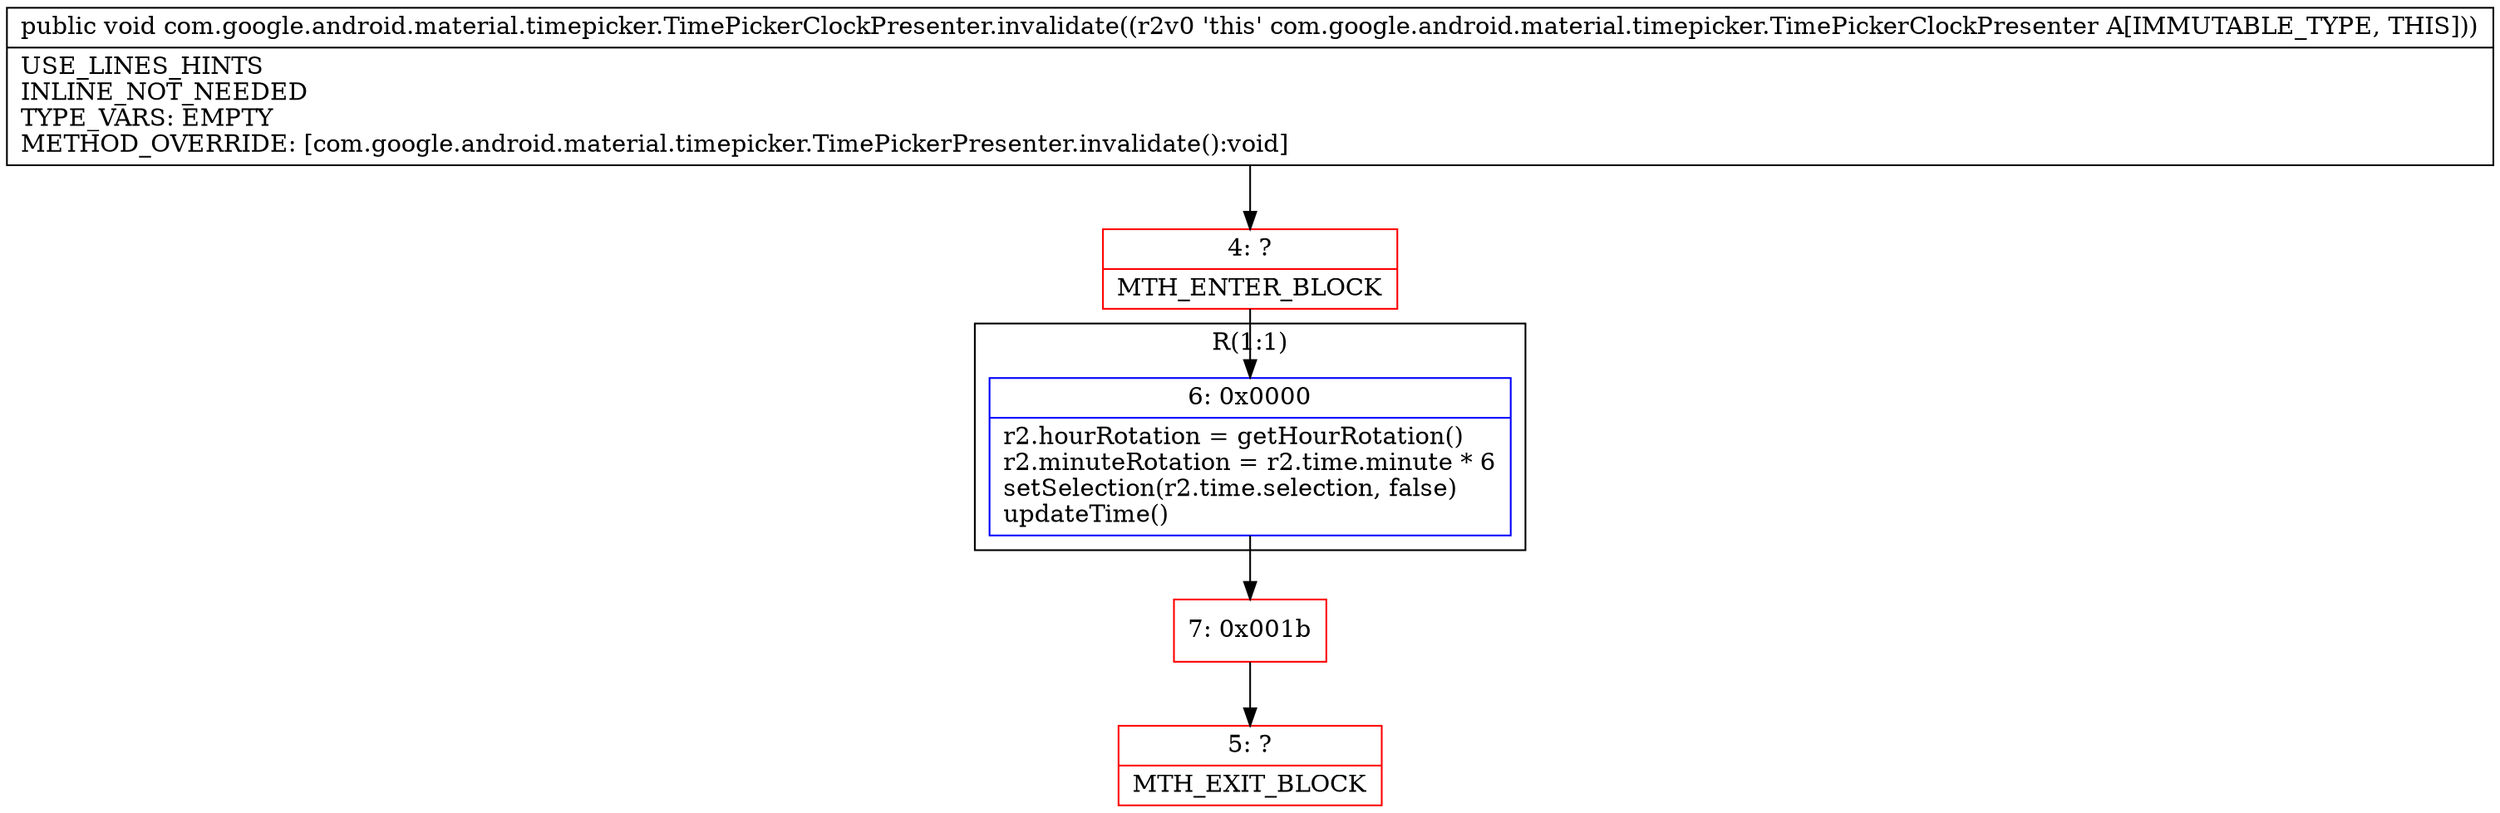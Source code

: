 digraph "CFG forcom.google.android.material.timepicker.TimePickerClockPresenter.invalidate()V" {
subgraph cluster_Region_382443024 {
label = "R(1:1)";
node [shape=record,color=blue];
Node_6 [shape=record,label="{6\:\ 0x0000|r2.hourRotation = getHourRotation()\lr2.minuteRotation = r2.time.minute * 6\lsetSelection(r2.time.selection, false)\lupdateTime()\l}"];
}
Node_4 [shape=record,color=red,label="{4\:\ ?|MTH_ENTER_BLOCK\l}"];
Node_7 [shape=record,color=red,label="{7\:\ 0x001b}"];
Node_5 [shape=record,color=red,label="{5\:\ ?|MTH_EXIT_BLOCK\l}"];
MethodNode[shape=record,label="{public void com.google.android.material.timepicker.TimePickerClockPresenter.invalidate((r2v0 'this' com.google.android.material.timepicker.TimePickerClockPresenter A[IMMUTABLE_TYPE, THIS]))  | USE_LINES_HINTS\lINLINE_NOT_NEEDED\lTYPE_VARS: EMPTY\lMETHOD_OVERRIDE: [com.google.android.material.timepicker.TimePickerPresenter.invalidate():void]\l}"];
MethodNode -> Node_4;Node_6 -> Node_7;
Node_4 -> Node_6;
Node_7 -> Node_5;
}

